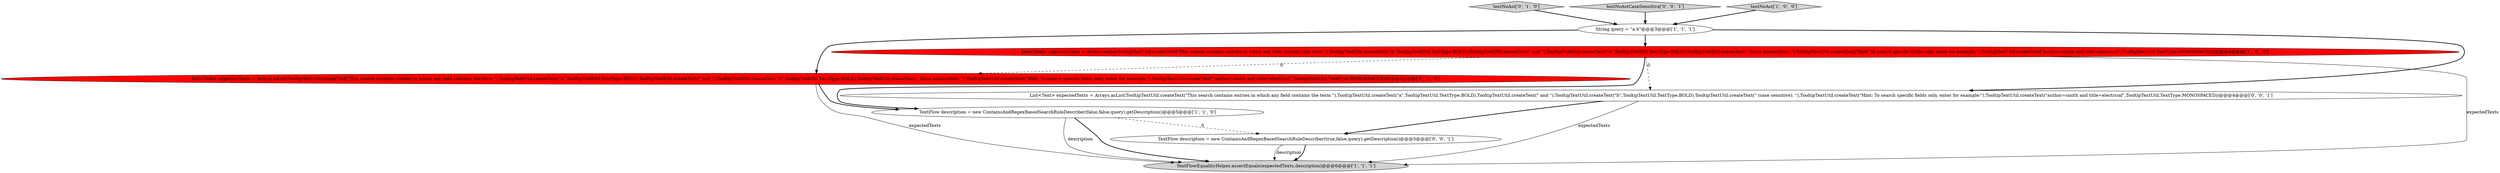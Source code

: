 digraph {
5 [style = filled, label = "testNoAst['0', '1', '0']", fillcolor = lightgray, shape = diamond image = "AAA0AAABBB2BBB"];
2 [style = filled, label = "TextFlowEqualityHelper.assertEquals(expectedTexts,description)@@@6@@@['1', '1', '1']", fillcolor = lightgray, shape = ellipse image = "AAA0AAABBB1BBB"];
4 [style = filled, label = "String query = \"a b\"@@@3@@@['1', '1', '1']", fillcolor = white, shape = ellipse image = "AAA0AAABBB1BBB"];
9 [style = filled, label = "testNoAstCaseSensitive['0', '0', '1']", fillcolor = lightgray, shape = diamond image = "AAA0AAABBB3BBB"];
0 [style = filled, label = "TextFlow description = new ContainsAndRegexBasedSearchRuleDescriber(false,false,query).getDescription()@@@5@@@['1', '1', '0']", fillcolor = white, shape = ellipse image = "AAA0AAABBB1BBB"];
3 [style = filled, label = "testNoAst['1', '0', '0']", fillcolor = lightgray, shape = diamond image = "AAA0AAABBB1BBB"];
7 [style = filled, label = "List<Text> expectedTexts = Arrays.asList(TooltipTextUtil.createText(\"This search contains entries in which any field contains the term \"),TooltipTextUtil.createText(\"a\",TooltipTextUtil.TextType.BOLD),TooltipTextUtil.createText(\" and \"),TooltipTextUtil.createText(\"b\",TooltipTextUtil.TextType.BOLD),TooltipTextUtil.createText(\" (case sensitive). \"),TooltipTextUtil.createText(\"Hint: To search specific fields only, enter for example:\"),TooltipTextUtil.createText(\"author=smith and title=electrical\",TooltipTextUtil.TextType.MONOSPACED))@@@4@@@['0', '0', '1']", fillcolor = white, shape = ellipse image = "AAA0AAABBB3BBB"];
8 [style = filled, label = "TextFlow description = new ContainsAndRegexBasedSearchRuleDescriber(true,false,query).getDescription()@@@5@@@['0', '0', '1']", fillcolor = white, shape = ellipse image = "AAA0AAABBB3BBB"];
6 [style = filled, label = "List<Text> expectedTexts = Arrays.asList(TooltipTextUtil.createText(\"This search contains entries in which any field contains the term \"),TooltipTextUtil.createText(\"a\",TooltipTextUtil.TextType.BOLD),TooltipTextUtil.createText(\" and \"),TooltipTextUtil.createText(\"b\",TooltipTextUtil.TextType.BOLD),TooltipTextUtil.createText(\" (case insensitive). \"),TooltipTextUtil.createText(\"Hint: To search specific fields only, enter for example:\"),TooltipTextUtil.createText(\" author=smith and title=electrical\",TooltipTextUtil.TextType.MONOSPACED))@@@4@@@['0', '1', '0']", fillcolor = red, shape = ellipse image = "AAA1AAABBB2BBB"];
1 [style = filled, label = "List<Text> expectedTexts = Arrays.asList(TooltipTextUtil.createText(\"This search contains entries in which any field contains the term \"),TooltipTextUtil.createText(\"a\",TooltipTextUtil.TextType.BOLD),TooltipTextUtil.createText(\" and \"),TooltipTextUtil.createText(\"b\",TooltipTextUtil.TextType.BOLD),TooltipTextUtil.createText(\" (case insensitive). \"),TooltipTextUtil.createText(\"Hint: To search specific fields only, enter for example:\"),TooltipTextUtil.createText(\"author=smith and title=electrical\",TooltipTextUtil.TextType.MONOSPACED))@@@4@@@['1', '0', '0']", fillcolor = red, shape = ellipse image = "AAA1AAABBB1BBB"];
0->8 [style = dashed, label="0"];
7->2 [style = solid, label="expectedTexts"];
8->2 [style = solid, label="description"];
4->1 [style = bold, label=""];
6->0 [style = bold, label=""];
1->0 [style = bold, label=""];
1->7 [style = dashed, label="0"];
8->2 [style = bold, label=""];
6->2 [style = solid, label="expectedTexts"];
7->8 [style = bold, label=""];
1->2 [style = solid, label="expectedTexts"];
4->6 [style = bold, label=""];
3->4 [style = bold, label=""];
1->6 [style = dashed, label="0"];
4->7 [style = bold, label=""];
5->4 [style = bold, label=""];
9->4 [style = bold, label=""];
0->2 [style = bold, label=""];
0->2 [style = solid, label="description"];
}
